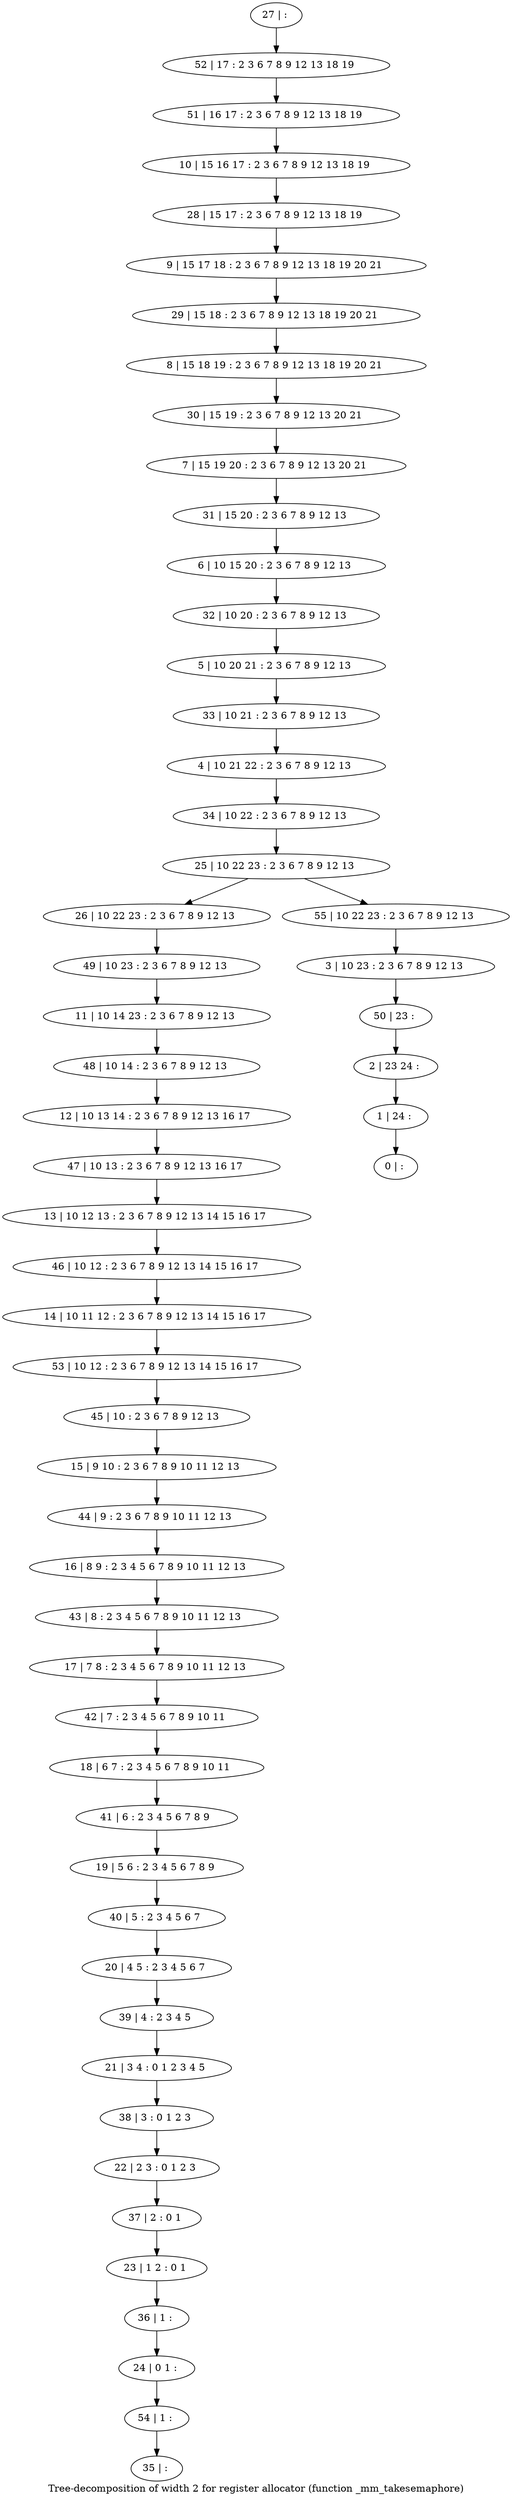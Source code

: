 digraph G {
graph [label="Tree-decomposition of width 2 for register allocator (function _mm_takesemaphore)"]
0[label="0 | : "];
1[label="1 | 24 : "];
2[label="2 | 23 24 : "];
3[label="3 | 10 23 : 2 3 6 7 8 9 12 13 "];
4[label="4 | 10 21 22 : 2 3 6 7 8 9 12 13 "];
5[label="5 | 10 20 21 : 2 3 6 7 8 9 12 13 "];
6[label="6 | 10 15 20 : 2 3 6 7 8 9 12 13 "];
7[label="7 | 15 19 20 : 2 3 6 7 8 9 12 13 20 21 "];
8[label="8 | 15 18 19 : 2 3 6 7 8 9 12 13 18 19 20 21 "];
9[label="9 | 15 17 18 : 2 3 6 7 8 9 12 13 18 19 20 21 "];
10[label="10 | 15 16 17 : 2 3 6 7 8 9 12 13 18 19 "];
11[label="11 | 10 14 23 : 2 3 6 7 8 9 12 13 "];
12[label="12 | 10 13 14 : 2 3 6 7 8 9 12 13 16 17 "];
13[label="13 | 10 12 13 : 2 3 6 7 8 9 12 13 14 15 16 17 "];
14[label="14 | 10 11 12 : 2 3 6 7 8 9 12 13 14 15 16 17 "];
15[label="15 | 9 10 : 2 3 6 7 8 9 10 11 12 13 "];
16[label="16 | 8 9 : 2 3 4 5 6 7 8 9 10 11 12 13 "];
17[label="17 | 7 8 : 2 3 4 5 6 7 8 9 10 11 12 13 "];
18[label="18 | 6 7 : 2 3 4 5 6 7 8 9 10 11 "];
19[label="19 | 5 6 : 2 3 4 5 6 7 8 9 "];
20[label="20 | 4 5 : 2 3 4 5 6 7 "];
21[label="21 | 3 4 : 0 1 2 3 4 5 "];
22[label="22 | 2 3 : 0 1 2 3 "];
23[label="23 | 1 2 : 0 1 "];
24[label="24 | 0 1 : "];
25[label="25 | 10 22 23 : 2 3 6 7 8 9 12 13 "];
26[label="26 | 10 22 23 : 2 3 6 7 8 9 12 13 "];
27[label="27 | : "];
28[label="28 | 15 17 : 2 3 6 7 8 9 12 13 18 19 "];
29[label="29 | 15 18 : 2 3 6 7 8 9 12 13 18 19 20 21 "];
30[label="30 | 15 19 : 2 3 6 7 8 9 12 13 20 21 "];
31[label="31 | 15 20 : 2 3 6 7 8 9 12 13 "];
32[label="32 | 10 20 : 2 3 6 7 8 9 12 13 "];
33[label="33 | 10 21 : 2 3 6 7 8 9 12 13 "];
34[label="34 | 10 22 : 2 3 6 7 8 9 12 13 "];
35[label="35 | : "];
36[label="36 | 1 : "];
37[label="37 | 2 : 0 1 "];
38[label="38 | 3 : 0 1 2 3 "];
39[label="39 | 4 : 2 3 4 5 "];
40[label="40 | 5 : 2 3 4 5 6 7 "];
41[label="41 | 6 : 2 3 4 5 6 7 8 9 "];
42[label="42 | 7 : 2 3 4 5 6 7 8 9 10 11 "];
43[label="43 | 8 : 2 3 4 5 6 7 8 9 10 11 12 13 "];
44[label="44 | 9 : 2 3 6 7 8 9 10 11 12 13 "];
45[label="45 | 10 : 2 3 6 7 8 9 12 13 "];
46[label="46 | 10 12 : 2 3 6 7 8 9 12 13 14 15 16 17 "];
47[label="47 | 10 13 : 2 3 6 7 8 9 12 13 16 17 "];
48[label="48 | 10 14 : 2 3 6 7 8 9 12 13 "];
49[label="49 | 10 23 : 2 3 6 7 8 9 12 13 "];
50[label="50 | 23 : "];
51[label="51 | 16 17 : 2 3 6 7 8 9 12 13 18 19 "];
52[label="52 | 17 : 2 3 6 7 8 9 12 13 18 19 "];
53[label="53 | 10 12 : 2 3 6 7 8 9 12 13 14 15 16 17 "];
54[label="54 | 1 : "];
55[label="55 | 10 22 23 : 2 3 6 7 8 9 12 13 "];
36->24 ;
23->36 ;
37->23 ;
22->37 ;
38->22 ;
21->38 ;
39->21 ;
20->39 ;
40->20 ;
19->40 ;
41->19 ;
18->41 ;
42->18 ;
17->42 ;
43->17 ;
16->43 ;
44->16 ;
15->44 ;
45->15 ;
46->14 ;
13->46 ;
47->13 ;
12->47 ;
48->12 ;
11->48 ;
49->11 ;
26->49 ;
53->45 ;
14->53 ;
54->35 ;
24->54 ;
27->52 ;
52->51 ;
51->10 ;
10->28 ;
28->9 ;
9->29 ;
29->8 ;
8->30 ;
30->7 ;
7->31 ;
31->6 ;
6->32 ;
32->5 ;
5->33 ;
33->4 ;
4->34 ;
34->25 ;
3->50 ;
50->2 ;
2->1 ;
1->0 ;
55->3 ;
25->26 ;
25->55 ;
}
